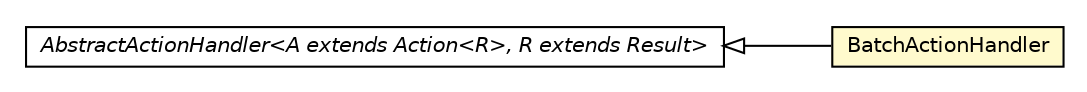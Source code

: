 #!/usr/local/bin/dot
#
# Class diagram 
# Generated by UMLGraph version R5_6-24-gf6e263 (http://www.umlgraph.org/)
#

digraph G {
	edge [fontname="Helvetica",fontsize=10,labelfontname="Helvetica",labelfontsize=10];
	node [fontname="Helvetica",fontsize=10,shape=plaintext];
	nodesep=0.25;
	ranksep=0.5;
	rankdir=LR;
	// com.gwtplatform.dispatch.server.actionhandler.AbstractActionHandler<A extends com.gwtplatform.dispatch.shared.Action<R>, R extends com.gwtplatform.dispatch.shared.Result>
	c101030 [label=<<table title="com.gwtplatform.dispatch.server.actionhandler.AbstractActionHandler" border="0" cellborder="1" cellspacing="0" cellpadding="2" port="p" href="./AbstractActionHandler.html">
		<tr><td><table border="0" cellspacing="0" cellpadding="1">
<tr><td align="center" balign="center"><font face="Helvetica-Oblique"> AbstractActionHandler&lt;A extends Action&lt;R&gt;, R extends Result&gt; </font></td></tr>
		</table></td></tr>
		</table>>, URL="./AbstractActionHandler.html", fontname="Helvetica", fontcolor="black", fontsize=10.0];
	// com.gwtplatform.dispatch.server.actionhandler.BatchActionHandler
	c101031 [label=<<table title="com.gwtplatform.dispatch.server.actionhandler.BatchActionHandler" border="0" cellborder="1" cellspacing="0" cellpadding="2" port="p" bgcolor="lemonChiffon" href="./BatchActionHandler.html">
		<tr><td><table border="0" cellspacing="0" cellpadding="1">
<tr><td align="center" balign="center"> BatchActionHandler </td></tr>
		</table></td></tr>
		</table>>, URL="./BatchActionHandler.html", fontname="Helvetica", fontcolor="black", fontsize=10.0];
	//com.gwtplatform.dispatch.server.actionhandler.BatchActionHandler extends com.gwtplatform.dispatch.server.actionhandler.AbstractActionHandler<com.gwtplatform.dispatch.shared.BatchAction, com.gwtplatform.dispatch.shared.BatchResult>
	c101030:p -> c101031:p [dir=back,arrowtail=empty];
}


